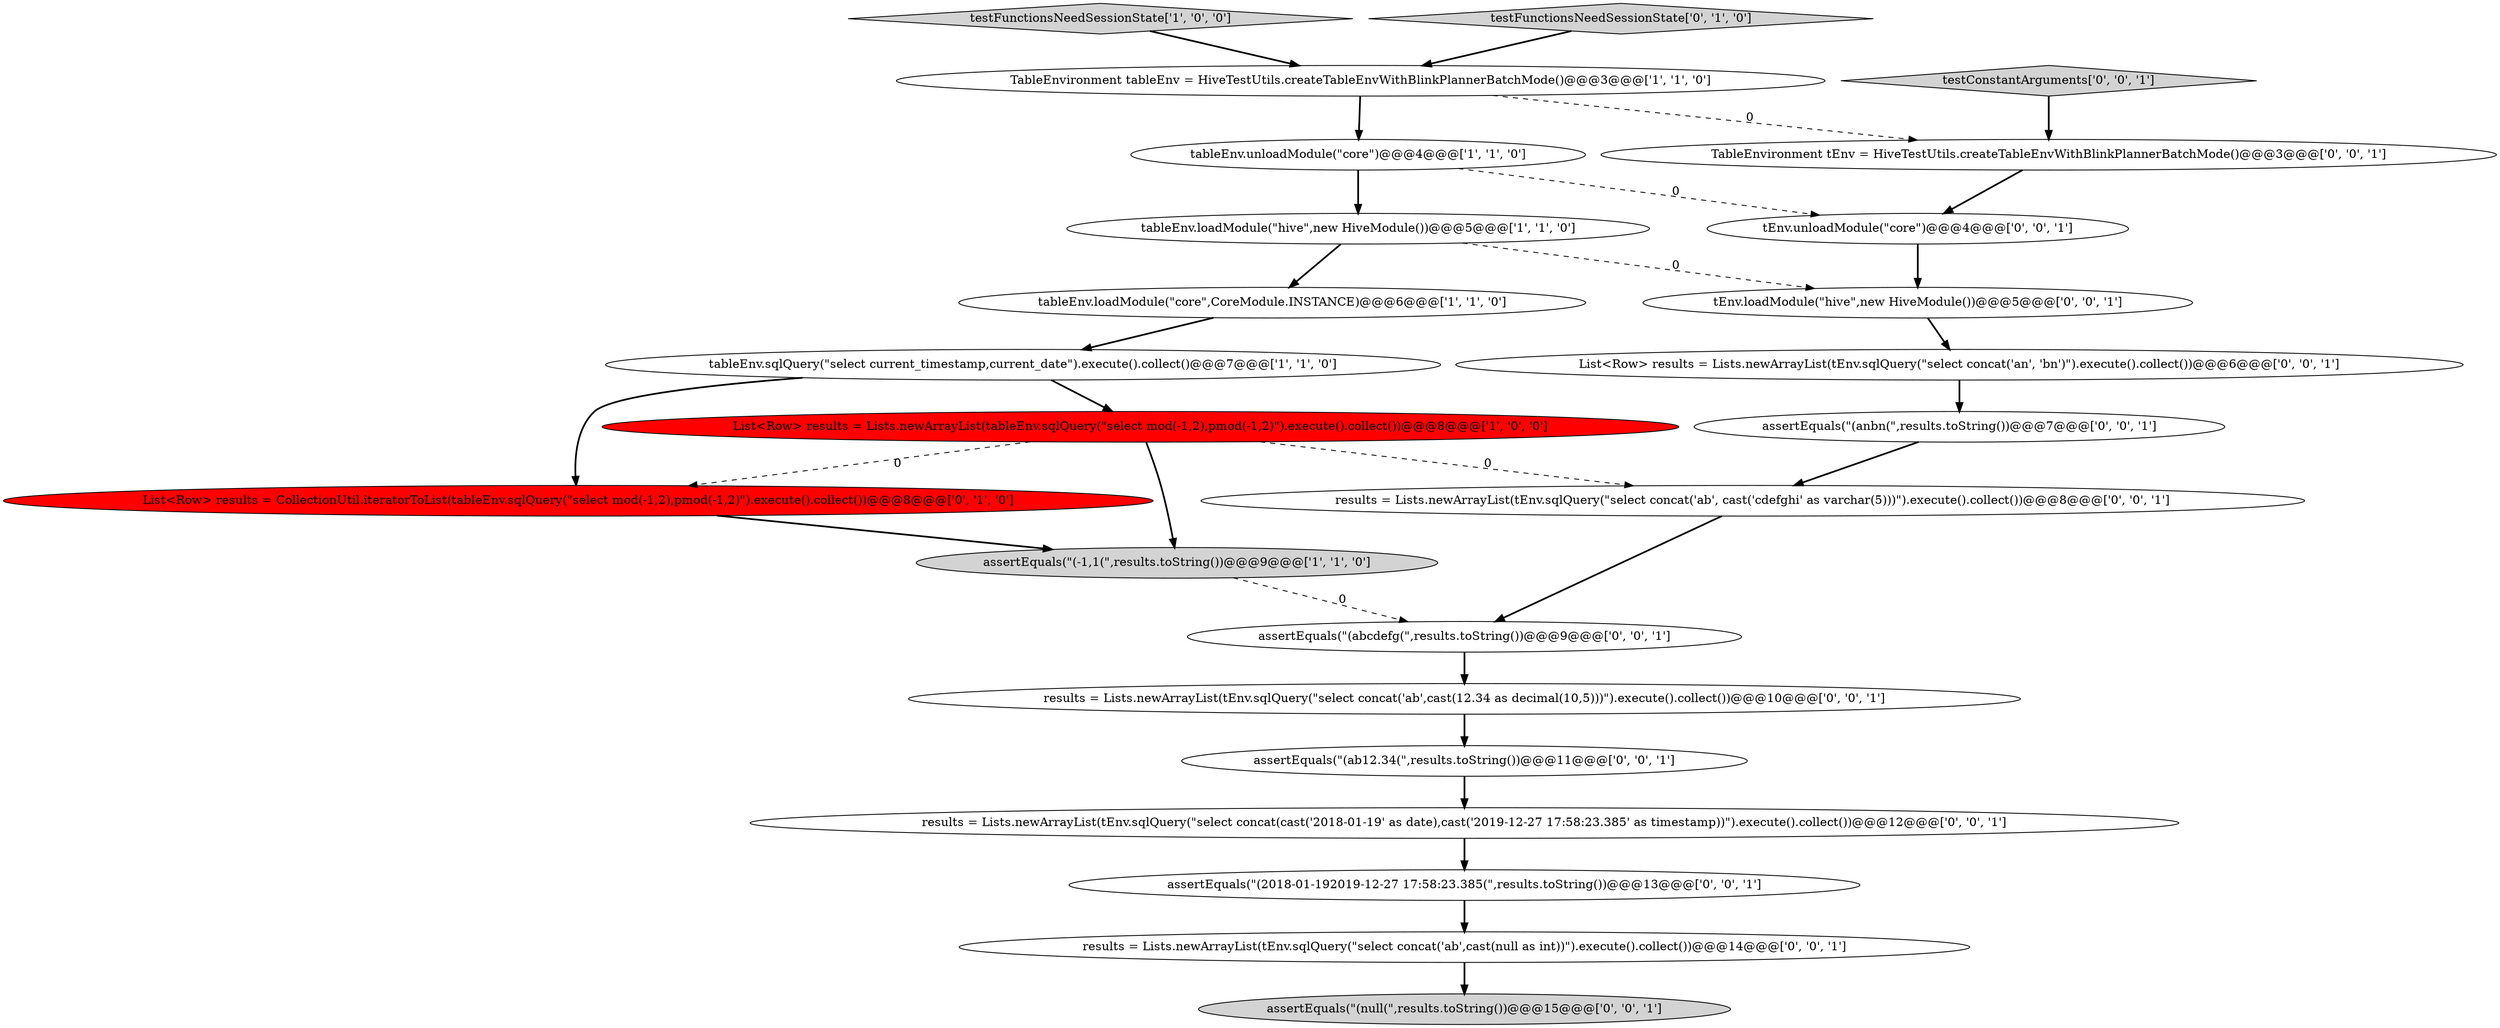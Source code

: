 digraph {
16 [style = filled, label = "List<Row> results = Lists.newArrayList(tEnv.sqlQuery(\"select concat('an', 'bn')\").execute().collect())@@@6@@@['0', '0', '1']", fillcolor = white, shape = ellipse image = "AAA0AAABBB3BBB"];
4 [style = filled, label = "tableEnv.loadModule(\"core\",CoreModule.INSTANCE)@@@6@@@['1', '1', '0']", fillcolor = white, shape = ellipse image = "AAA0AAABBB1BBB"];
23 [style = filled, label = "TableEnvironment tEnv = HiveTestUtils.createTableEnvWithBlinkPlannerBatchMode()@@@3@@@['0', '0', '1']", fillcolor = white, shape = ellipse image = "AAA0AAABBB3BBB"];
11 [style = filled, label = "results = Lists.newArrayList(tEnv.sqlQuery(\"select concat(cast('2018-01-19' as date),cast('2019-12-27 17:58:23.385' as timestamp))\").execute().collect())@@@12@@@['0', '0', '1']", fillcolor = white, shape = ellipse image = "AAA0AAABBB3BBB"];
7 [style = filled, label = "tableEnv.unloadModule(\"core\")@@@4@@@['1', '1', '0']", fillcolor = white, shape = ellipse image = "AAA0AAABBB1BBB"];
1 [style = filled, label = "testFunctionsNeedSessionState['1', '0', '0']", fillcolor = lightgray, shape = diamond image = "AAA0AAABBB1BBB"];
2 [style = filled, label = "List<Row> results = Lists.newArrayList(tableEnv.sqlQuery(\"select mod(-1,2),pmod(-1,2)\").execute().collect())@@@8@@@['1', '0', '0']", fillcolor = red, shape = ellipse image = "AAA1AAABBB1BBB"];
9 [style = filled, label = "testFunctionsNeedSessionState['0', '1', '0']", fillcolor = lightgray, shape = diamond image = "AAA0AAABBB2BBB"];
10 [style = filled, label = "tEnv.unloadModule(\"core\")@@@4@@@['0', '0', '1']", fillcolor = white, shape = ellipse image = "AAA0AAABBB3BBB"];
13 [style = filled, label = "results = Lists.newArrayList(tEnv.sqlQuery(\"select concat('ab',cast(null as int))\").execute().collect())@@@14@@@['0', '0', '1']", fillcolor = white, shape = ellipse image = "AAA0AAABBB3BBB"];
5 [style = filled, label = "tableEnv.sqlQuery(\"select current_timestamp,current_date\").execute().collect()@@@7@@@['1', '1', '0']", fillcolor = white, shape = ellipse image = "AAA0AAABBB1BBB"];
20 [style = filled, label = "results = Lists.newArrayList(tEnv.sqlQuery(\"select concat('ab',cast(12.34 as decimal(10,5)))\").execute().collect())@@@10@@@['0', '0', '1']", fillcolor = white, shape = ellipse image = "AAA0AAABBB3BBB"];
18 [style = filled, label = "assertEquals(\"(anbn(\",results.toString())@@@7@@@['0', '0', '1']", fillcolor = white, shape = ellipse image = "AAA0AAABBB3BBB"];
22 [style = filled, label = "assertEquals(\"(null(\",results.toString())@@@15@@@['0', '0', '1']", fillcolor = lightgray, shape = ellipse image = "AAA0AAABBB3BBB"];
12 [style = filled, label = "assertEquals(\"(ab12.34(\",results.toString())@@@11@@@['0', '0', '1']", fillcolor = white, shape = ellipse image = "AAA0AAABBB3BBB"];
0 [style = filled, label = "TableEnvironment tableEnv = HiveTestUtils.createTableEnvWithBlinkPlannerBatchMode()@@@3@@@['1', '1', '0']", fillcolor = white, shape = ellipse image = "AAA0AAABBB1BBB"];
19 [style = filled, label = "tEnv.loadModule(\"hive\",new HiveModule())@@@5@@@['0', '0', '1']", fillcolor = white, shape = ellipse image = "AAA0AAABBB3BBB"];
15 [style = filled, label = "assertEquals(\"(2018-01-192019-12-27 17:58:23.385(\",results.toString())@@@13@@@['0', '0', '1']", fillcolor = white, shape = ellipse image = "AAA0AAABBB3BBB"];
21 [style = filled, label = "results = Lists.newArrayList(tEnv.sqlQuery(\"select concat('ab', cast('cdefghi' as varchar(5)))\").execute().collect())@@@8@@@['0', '0', '1']", fillcolor = white, shape = ellipse image = "AAA0AAABBB3BBB"];
6 [style = filled, label = "assertEquals(\"(-1,1(\",results.toString())@@@9@@@['1', '1', '0']", fillcolor = lightgray, shape = ellipse image = "AAA0AAABBB1BBB"];
17 [style = filled, label = "assertEquals(\"(abcdefg(\",results.toString())@@@9@@@['0', '0', '1']", fillcolor = white, shape = ellipse image = "AAA0AAABBB3BBB"];
8 [style = filled, label = "List<Row> results = CollectionUtil.iteratorToList(tableEnv.sqlQuery(\"select mod(-1,2),pmod(-1,2)\").execute().collect())@@@8@@@['0', '1', '0']", fillcolor = red, shape = ellipse image = "AAA1AAABBB2BBB"];
3 [style = filled, label = "tableEnv.loadModule(\"hive\",new HiveModule())@@@5@@@['1', '1', '0']", fillcolor = white, shape = ellipse image = "AAA0AAABBB1BBB"];
14 [style = filled, label = "testConstantArguments['0', '0', '1']", fillcolor = lightgray, shape = diamond image = "AAA0AAABBB3BBB"];
5->8 [style = bold, label=""];
15->13 [style = bold, label=""];
16->18 [style = bold, label=""];
9->0 [style = bold, label=""];
2->6 [style = bold, label=""];
10->19 [style = bold, label=""];
0->23 [style = dashed, label="0"];
12->11 [style = bold, label=""];
8->6 [style = bold, label=""];
6->17 [style = dashed, label="0"];
1->0 [style = bold, label=""];
2->8 [style = dashed, label="0"];
3->4 [style = bold, label=""];
7->3 [style = bold, label=""];
11->15 [style = bold, label=""];
19->16 [style = bold, label=""];
0->7 [style = bold, label=""];
3->19 [style = dashed, label="0"];
5->2 [style = bold, label=""];
14->23 [style = bold, label=""];
2->21 [style = dashed, label="0"];
20->12 [style = bold, label=""];
23->10 [style = bold, label=""];
7->10 [style = dashed, label="0"];
13->22 [style = bold, label=""];
18->21 [style = bold, label=""];
4->5 [style = bold, label=""];
21->17 [style = bold, label=""];
17->20 [style = bold, label=""];
}
